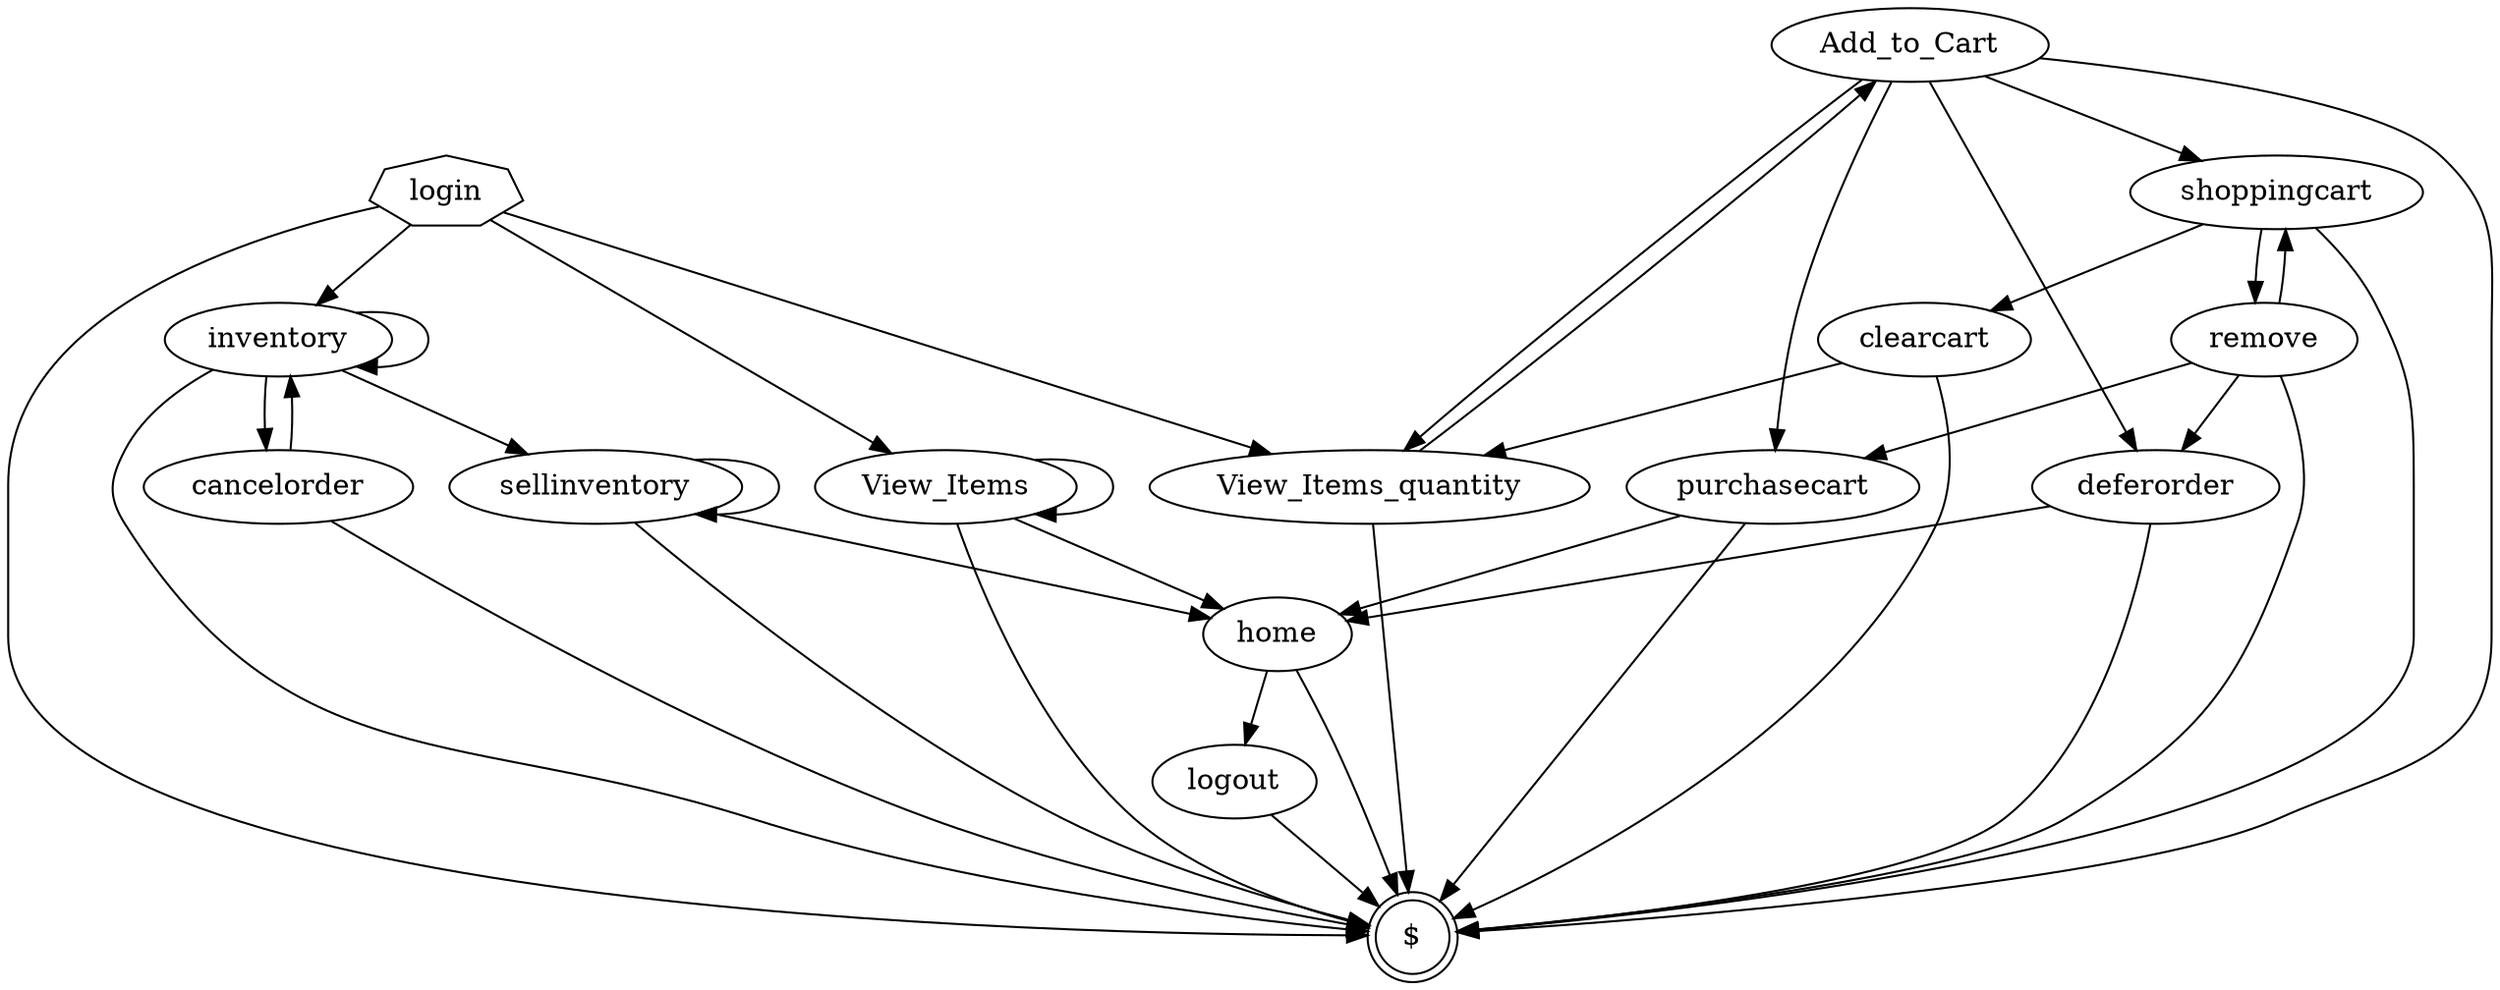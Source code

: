 digraph G {
graph [dpi = 600]"$" [label="$",shape=doublecircle];
"Add_to_Cart" [label="Add_to_Cart",shape=ellipse];
"View_Items" [label="View_Items",shape=ellipse];
"View_Items_quantity" [label="View_Items_quantity",shape=ellipse];
"cancelorder" [label="cancelorder",shape=ellipse];
"clearcart" [label="clearcart",shape=ellipse];
"deferorder" [label="deferorder",shape=ellipse];
"home" [label="home",shape=ellipse];
"inventory" [label="inventory",shape=ellipse];
"login" [label="login",shape=septagon];
"logout" [label="logout",shape=ellipse];
"purchasecart" [label="purchasecart",shape=ellipse];
"remove" [label="remove",shape=ellipse];
"sellinventory" [label="sellinventory",shape=ellipse];
"shoppingcart" [label="shoppingcart",shape=ellipse];
"Add_to_Cart"->"$" [style=solid,label=""];
"cancelorder"->"$" [style=solid,label=""];
"deferorder"->"$" [style=solid,label=""];
"clearcart"->"$" [style=solid,label=""];
"inventory"->"$" [style=solid,label=""];
"remove"->"$" [style=solid,label=""];
"home"->"$" [style=solid,label=""];
"logout"->"$" [style=solid,label=""];
"sellinventory"->"$" [style=solid,label=""];
"View_Items_quantity"->"$" [style=solid,label=""];
"login"->"$" [style=solid,label=""];
"View_Items"->"$" [style=solid,label=""];
"shoppingcart"->"$" [style=solid,label=""];
"purchasecart"->"$" [style=solid,label=""];
"Add_to_Cart"->"View_Items_quantity" [style=solid,label=""];
"Add_to_Cart"->"purchasecart" [style=solid,label=""];
"Add_to_Cart"->"deferorder" [style=solid,label=""];
"Add_to_Cart"->"shoppingcart" [style=solid,label=""];
"cancelorder"->"inventory" [style=solid,label=""];
"deferorder"->"home" [style=solid,label=""];
"clearcart"->"View_Items_quantity" [style=solid,label=""];
"inventory"->"inventory" [style=solid,label=""];
"inventory"->"sellinventory" [style=solid,label=""];
"inventory"->"cancelorder" [style=solid,label=""];
"remove"->"purchasecart" [style=solid,label=""];
"remove"->"deferorder" [style=solid,label=""];
"remove"->"shoppingcart" [style=solid,label=""];
"home"->"logout" [style=solid,label=""];
"sellinventory"->"home" [style=solid,label=""];
"sellinventory"->"sellinventory" [style=solid,label=""];
"View_Items_quantity"->"Add_to_Cart" [style=solid,label=""];
"login"->"View_Items" [style=solid,label=""];
"login"->"View_Items_quantity" [style=solid,label=""];
"login"->"inventory" [style=solid,label=""];
"View_Items"->"home" [style=solid,label=""];
"View_Items"->"View_Items" [style=solid,label=""];
"shoppingcart"->"remove" [style=solid,label=""];
"shoppingcart"->"clearcart" [style=solid,label=""];
"purchasecart"->"home" [style=solid,label=""];
}